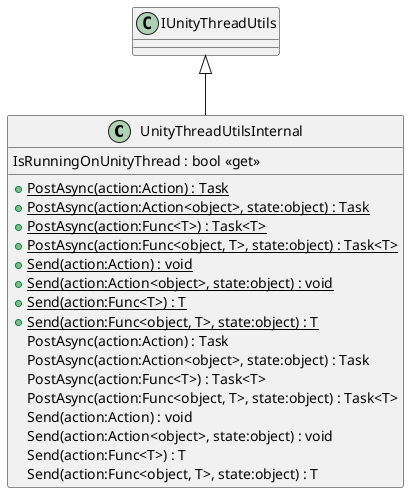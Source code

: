 @startuml
class UnityThreadUtilsInternal {
    + {static} PostAsync(action:Action) : Task
    + {static} PostAsync(action:Action<object>, state:object) : Task
    + {static} PostAsync(action:Func<T>) : Task<T>
    + {static} PostAsync(action:Func<object, T>, state:object) : Task<T>
    + {static} Send(action:Action) : void
    + {static} Send(action:Action<object>, state:object) : void
    + {static} Send(action:Func<T>) : T
    + {static} Send(action:Func<object, T>, state:object) : T
    IsRunningOnUnityThread : bool <<get>>
    PostAsync(action:Action) : Task
    PostAsync(action:Action<object>, state:object) : Task
    PostAsync(action:Func<T>) : Task<T>
    PostAsync(action:Func<object, T>, state:object) : Task<T>
    Send(action:Action) : void
    Send(action:Action<object>, state:object) : void
    Send(action:Func<T>) : T
    Send(action:Func<object, T>, state:object) : T
}
IUnityThreadUtils <|-- UnityThreadUtilsInternal
@enduml

